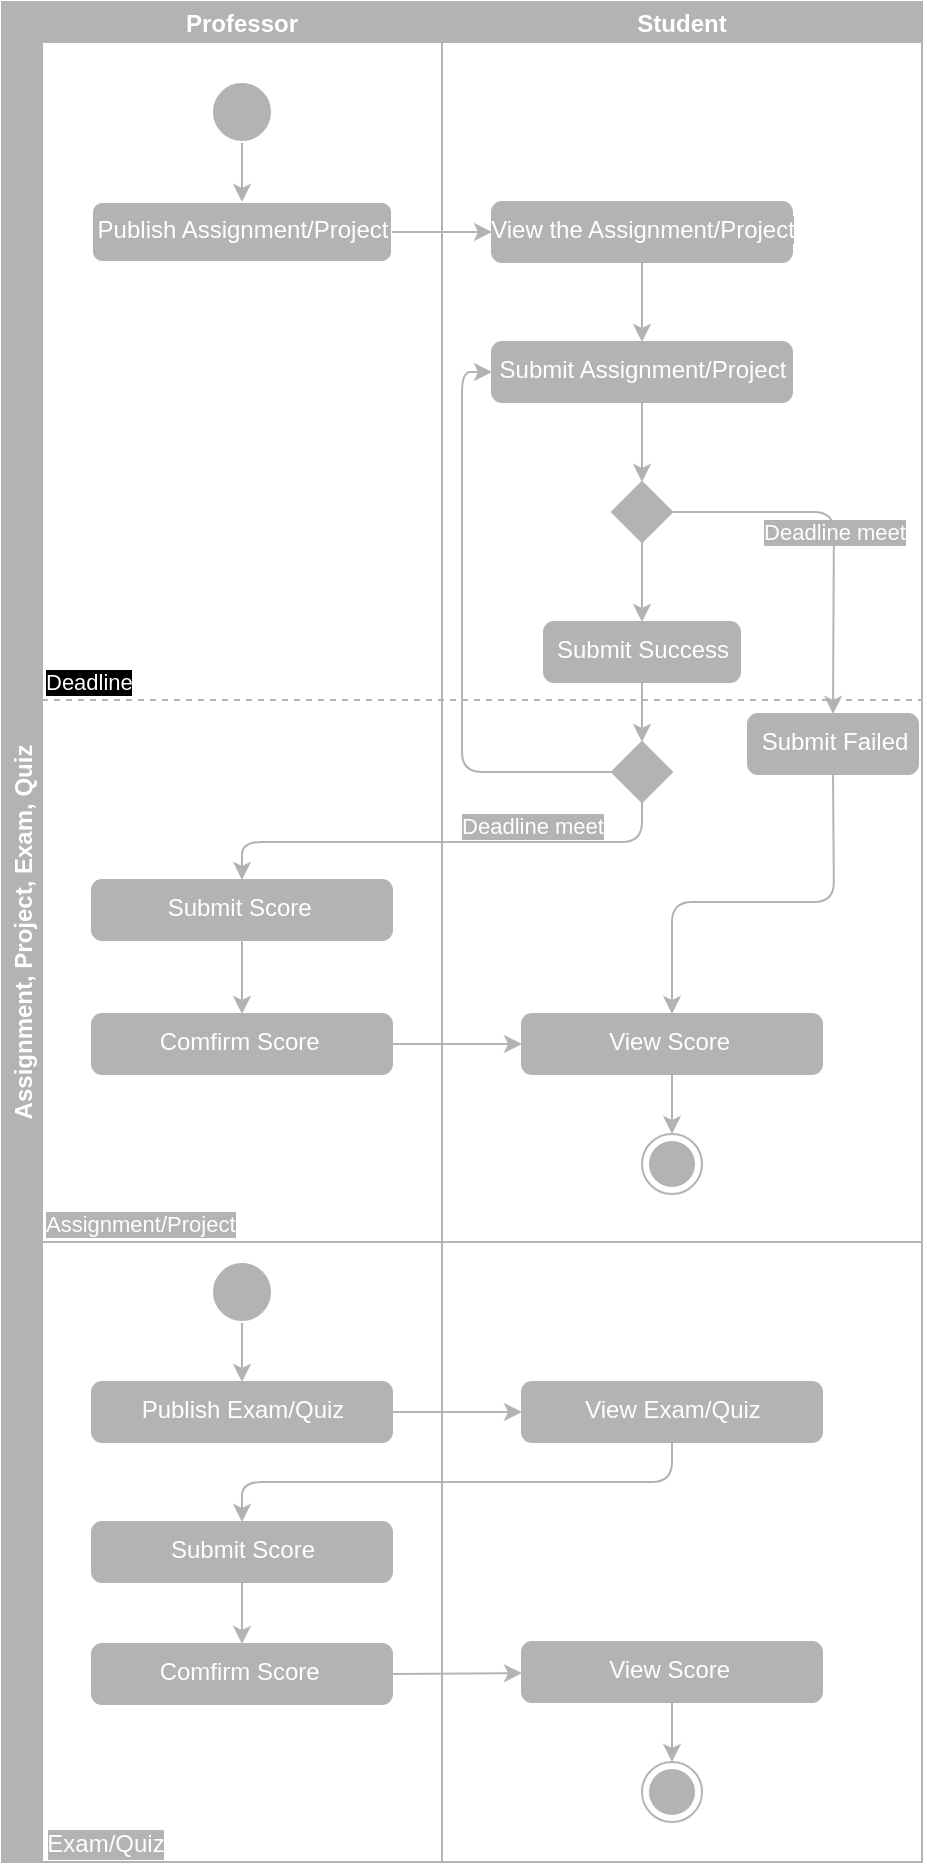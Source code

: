 <mxfile>
    <diagram id="uXBSg-rn626j_wvw7TtW" name="Page-1">
        <mxGraphModel dx="745" dy="611" grid="1" gridSize="10" guides="1" tooltips="1" connect="1" arrows="1" fold="1" page="1" pageScale="1" pageWidth="827" pageHeight="1169" math="0" shadow="0">
            <root>
                <mxCell id="0"/>
                <mxCell id="1" parent="0"/>
                <mxCell id="2" value="Assignment, Project, Exam, Quiz" style="swimlane;childLayout=stackLayout;resizeParent=1;resizeParentMax=0;startSize=20;horizontal=0;horizontalStack=1;fillColor=#B3B3B3;strokeColor=#B3B3B3;fontColor=#FFFFFF;" parent="1" vertex="1">
                    <mxGeometry x="20" y="50" width="460" height="930" as="geometry"/>
                </mxCell>
                <mxCell id="3" value="Professor" style="swimlane;startSize=20;fillColor=#B3B3B3;strokeColor=#B3B3B3;fontColor=#FFFFFF;" parent="2" vertex="1">
                    <mxGeometry x="20" width="200" height="930" as="geometry"/>
                </mxCell>
                <mxCell id="8" style="edgeStyle=none;html=1;exitX=0.5;exitY=1;exitDx=0;exitDy=0;entryX=0.5;entryY=0;entryDx=0;entryDy=0;fontColor=#FFFFFF;strokeColor=#B3B3B3;labelBackgroundColor=#B3B3B3;" parent="3" source="6" target="7" edge="1">
                    <mxGeometry relative="1" as="geometry"/>
                </mxCell>
                <mxCell id="6" value="" style="ellipse;fillColor=#B3B3B3;fontColor=#FFFFFF;strokeColor=#FFFFFF;labelBackgroundColor=#B3B3B3;" parent="3" vertex="1">
                    <mxGeometry x="85" y="40" width="30" height="30" as="geometry"/>
                </mxCell>
                <mxCell id="7" value="Publish Assignment/Project" style="html=1;align=center;verticalAlign=top;rounded=1;absoluteArcSize=1;arcSize=10;dashed=0;fillColor=#B3B3B3;fontColor=#FFFFFF;strokeColor=#FFFFFF;labelBackgroundColor=#B3B3B3;" parent="3" vertex="1">
                    <mxGeometry x="25" y="100" width="150" height="30" as="geometry"/>
                </mxCell>
                <mxCell id="22" style="edgeStyle=none;html=1;exitX=0.5;exitY=1;exitDx=0;exitDy=0;entryX=0.5;entryY=0;entryDx=0;entryDy=0;fontColor=#FFFFFF;strokeColor=#B3B3B3;" parent="3" source="17" target="21" edge="1">
                    <mxGeometry relative="1" as="geometry"/>
                </mxCell>
                <mxCell id="17" value="Submit Score&amp;nbsp;" style="html=1;align=center;verticalAlign=top;rounded=1;absoluteArcSize=1;arcSize=10;dashed=0;fillColor=#B3B3B3;fontColor=#FFFFFF;strokeColor=#B3B3B3;labelBackgroundColor=#B3B3B3;" parent="3" vertex="1">
                    <mxGeometry x="25" y="439" width="150" height="30" as="geometry"/>
                </mxCell>
                <mxCell id="21" value="Comfirm Score&amp;nbsp;" style="html=1;align=center;verticalAlign=top;rounded=1;absoluteArcSize=1;arcSize=10;dashed=0;fillColor=#B3B3B3;strokeColor=#B3B3B3;fontColor=#FFFFFF;" parent="3" vertex="1">
                    <mxGeometry x="25" y="506" width="150" height="30" as="geometry"/>
                </mxCell>
                <mxCell id="45" value="Assignment/Project" style="html=1;verticalAlign=bottom;labelBackgroundColor=#B3B3B3;endArrow=none;endFill=0;endSize=6;align=left;fontColor=#FFFFFF;strokeColor=#B3B3B3;" parent="3" edge="1">
                    <mxGeometry x="-1" relative="1" as="geometry">
                        <mxPoint y="620" as="sourcePoint"/>
                        <mxPoint x="440" y="620" as="targetPoint"/>
                    </mxGeometry>
                </mxCell>
                <mxCell id="52" style="edgeStyle=none;html=1;exitX=0.5;exitY=1;exitDx=0;exitDy=0;entryX=0.5;entryY=0;entryDx=0;entryDy=0;strokeColor=#B3B3B3;fontColor=#FFFFFF;" parent="3" source="48" target="51" edge="1">
                    <mxGeometry relative="1" as="geometry"/>
                </mxCell>
                <mxCell id="48" value="" style="ellipse;strokeColor=#FFFFFF;fillColor=#B3B3B3;fontColor=#FFFFFF;" parent="3" vertex="1">
                    <mxGeometry x="85" y="630" width="30" height="30" as="geometry"/>
                </mxCell>
                <mxCell id="51" value="Publish Exam/Quiz" style="html=1;align=center;verticalAlign=top;rounded=1;absoluteArcSize=1;arcSize=10;dashed=0;fillColor=#B3B3B3;strokeColor=#B3B3B3;fontColor=#FFFFFF;" parent="3" vertex="1">
                    <mxGeometry x="25" y="690" width="150" height="30" as="geometry"/>
                </mxCell>
                <mxCell id="58" style="edgeStyle=none;html=1;exitX=0.5;exitY=1;exitDx=0;exitDy=0;entryX=0.5;entryY=0;entryDx=0;entryDy=0;strokeColor=#B3B3B3;fontColor=#FFFFFF;" parent="3" source="55" target="57" edge="1">
                    <mxGeometry relative="1" as="geometry"/>
                </mxCell>
                <mxCell id="55" value="Submit Score" style="html=1;align=center;verticalAlign=top;rounded=1;absoluteArcSize=1;arcSize=10;dashed=0;fillColor=#B3B3B3;strokeColor=#B3B3B3;fontColor=#FFFFFF;" parent="3" vertex="1">
                    <mxGeometry x="25" y="760" width="150" height="30" as="geometry"/>
                </mxCell>
                <mxCell id="57" value="Comfirm Score&amp;nbsp;" style="html=1;align=center;verticalAlign=top;rounded=1;absoluteArcSize=1;arcSize=10;dashed=0;fillColor=#B3B3B3;strokeColor=#B3B3B3;fontColor=#FFFFFF;" parent="3" vertex="1">
                    <mxGeometry x="25" y="821" width="150" height="30" as="geometry"/>
                </mxCell>
                <mxCell id="63" value="Exam/Quiz" style="text;html=1;strokeColor=none;fillColor=none;align=center;verticalAlign=middle;whiteSpace=wrap;rounded=0;labelBackgroundColor=#B3B3B3;fontColor=#FFFFFF;" parent="3" vertex="1">
                    <mxGeometry x="2" y="906" width="60" height="30" as="geometry"/>
                </mxCell>
                <mxCell id="10" style="edgeStyle=none;html=1;exitX=1;exitY=0.5;exitDx=0;exitDy=0;entryX=0;entryY=0.5;entryDx=0;entryDy=0;fontColor=#FFFFFF;strokeColor=#B3B3B3;labelBackgroundColor=#B3B3B3;" parent="2" source="7" target="9" edge="1">
                    <mxGeometry relative="1" as="geometry"/>
                </mxCell>
                <mxCell id="26" style="edgeStyle=none;html=1;exitX=1;exitY=0.5;exitDx=0;exitDy=0;entryX=0;entryY=0.5;entryDx=0;entryDy=0;fontColor=#FFFFFF;strokeColor=#B3B3B3;" parent="2" source="21" target="25" edge="1">
                    <mxGeometry relative="1" as="geometry"/>
                </mxCell>
                <mxCell id="4" value="Student" style="swimlane;startSize=20;fillColor=#B3B3B3;strokeColor=#B3B3B3;fontColor=#FFFFFF;" parent="2" vertex="1">
                    <mxGeometry x="220" width="240" height="930" as="geometry"/>
                </mxCell>
                <mxCell id="12" style="edgeStyle=none;html=1;exitX=0.5;exitY=1;exitDx=0;exitDy=0;entryX=0.5;entryY=0;entryDx=0;entryDy=0;fontColor=#FFFFFF;strokeColor=#B3B3B3;labelBackgroundColor=#B3B3B3;" parent="4" source="9" target="11" edge="1">
                    <mxGeometry relative="1" as="geometry"/>
                </mxCell>
                <mxCell id="9" value="View the Assignment/Project" style="html=1;align=center;verticalAlign=top;rounded=1;absoluteArcSize=1;arcSize=10;dashed=0;fillColor=#B3B3B3;fontColor=#FFFFFF;strokeColor=#B3B3B3;labelBackgroundColor=#B3B3B3;" parent="4" vertex="1">
                    <mxGeometry x="25" y="100" width="150" height="30" as="geometry"/>
                </mxCell>
                <mxCell id="30" style="edgeStyle=none;html=1;exitX=0.5;exitY=1;exitDx=0;exitDy=0;entryX=0.5;entryY=0;entryDx=0;entryDy=0;fontColor=#FFFFFF;strokeColor=#B3B3B3;labelBackgroundColor=#B3B3B3;" parent="4" source="11" target="13" edge="1">
                    <mxGeometry relative="1" as="geometry"/>
                </mxCell>
                <mxCell id="11" value="Submit Assignment/Project" style="html=1;align=center;verticalAlign=top;rounded=1;absoluteArcSize=1;arcSize=10;dashed=0;fillColor=#B3B3B3;fontColor=#FFFFFF;strokeColor=#B3B3B3;labelBackgroundColor=#B3B3B3;" parent="4" vertex="1">
                    <mxGeometry x="25" y="170" width="150" height="30" as="geometry"/>
                </mxCell>
                <mxCell id="15" value="Deadline meet" style="edgeStyle=none;html=1;exitX=1;exitY=0.5;exitDx=0;exitDy=0;entryX=0.5;entryY=0;entryDx=0;entryDy=0;fontColor=#FFFFFF;fillColor=none;labelBackgroundColor=#B3B3B3;strokeColor=#B3B3B3;" parent="4" source="13" target="14" edge="1">
                    <mxGeometry relative="1" as="geometry">
                        <Array as="points">
                            <mxPoint x="196" y="255"/>
                        </Array>
                    </mxGeometry>
                </mxCell>
                <mxCell id="31" style="edgeStyle=none;html=1;exitX=0.5;exitY=1;exitDx=0;exitDy=0;entryX=0.5;entryY=0;entryDx=0;entryDy=0;fontColor=#FFFFFF;strokeColor=#B3B3B3;labelBackgroundColor=#B3B3B3;" parent="4" source="13" target="18" edge="1">
                    <mxGeometry relative="1" as="geometry"/>
                </mxCell>
                <mxCell id="13" value="" style="rhombus;fillColor=#B3B3B3;strokeColor=#B3B3B3;labelBackgroundColor=#B3B3B3;" parent="4" vertex="1">
                    <mxGeometry x="85" y="240" width="30" height="30" as="geometry"/>
                </mxCell>
                <mxCell id="24" style="edgeStyle=none;html=1;exitX=0.5;exitY=1;exitDx=0;exitDy=0;entryX=0.5;entryY=0;entryDx=0;entryDy=0;fontColor=#FFFFFF;strokeColor=#B3B3B3;" parent="4" source="14" target="25" edge="1">
                    <mxGeometry relative="1" as="geometry">
                        <mxPoint x="195.5" y="410" as="targetPoint"/>
                        <Array as="points">
                            <mxPoint x="196" y="450"/>
                            <mxPoint x="115" y="450"/>
                        </Array>
                    </mxGeometry>
                </mxCell>
                <mxCell id="14" value="Submit Failed" style="html=1;align=center;verticalAlign=top;rounded=1;absoluteArcSize=1;arcSize=10;dashed=0;fillColor=#B3B3B3;fontColor=#FFFFFF;strokeColor=#B3B3B3;" parent="4" vertex="1">
                    <mxGeometry x="153" y="356" width="85" height="30" as="geometry"/>
                </mxCell>
                <mxCell id="38" style="edgeStyle=none;html=1;exitX=0.5;exitY=1;exitDx=0;exitDy=0;entryX=0.5;entryY=0;entryDx=0;entryDy=0;fontColor=#FFFFFF;strokeColor=#B3B3B3;labelBackgroundColor=#B3B3B3;" parent="4" source="18" target="37" edge="1">
                    <mxGeometry relative="1" as="geometry"/>
                </mxCell>
                <mxCell id="18" value="Submit Success" style="html=1;align=center;verticalAlign=top;rounded=1;absoluteArcSize=1;arcSize=10;dashed=0;fillColor=#B3B3B3;fontColor=#FFFFFF;strokeColor=#B3B3B3;labelBackgroundColor=#B3B3B3;" parent="4" vertex="1">
                    <mxGeometry x="51" y="310" width="98" height="30" as="geometry"/>
                </mxCell>
                <mxCell id="28" style="edgeStyle=none;html=1;exitX=0.5;exitY=1;exitDx=0;exitDy=0;entryX=0.5;entryY=0;entryDx=0;entryDy=0;fontColor=#FFFFFF;strokeColor=#B3B3B3;" parent="4" source="25" target="27" edge="1">
                    <mxGeometry relative="1" as="geometry"/>
                </mxCell>
                <mxCell id="25" value="View Score&amp;nbsp;" style="html=1;align=center;verticalAlign=top;rounded=1;absoluteArcSize=1;arcSize=10;dashed=0;fillColor=#B3B3B3;fontColor=#FFFFFF;strokeColor=#B3B3B3;" parent="4" vertex="1">
                    <mxGeometry x="40" y="506" width="150" height="30" as="geometry"/>
                </mxCell>
                <mxCell id="27" value="" style="ellipse;html=1;shape=endState;fillColor=#B3B3B3;strokeColor=#B3B3B3;" parent="4" vertex="1">
                    <mxGeometry x="100" y="566" width="30" height="30" as="geometry"/>
                </mxCell>
                <mxCell id="44" style="edgeStyle=none;html=1;exitX=0;exitY=0.5;exitDx=0;exitDy=0;entryX=0;entryY=0.5;entryDx=0;entryDy=0;fontColor=#FFFFFF;strokeColor=#B3B3B3;labelBackgroundColor=#B3B3B3;" parent="4" source="37" target="11" edge="1">
                    <mxGeometry relative="1" as="geometry">
                        <Array as="points">
                            <mxPoint x="10" y="385"/>
                            <mxPoint x="10" y="185"/>
                        </Array>
                    </mxGeometry>
                </mxCell>
                <mxCell id="37" value="" style="rhombus;fillColor=#B3B3B3;strokeColor=#B3B3B3;labelBackgroundColor=#B3B3B3;" parent="4" vertex="1">
                    <mxGeometry x="85" y="370" width="30" height="30" as="geometry"/>
                </mxCell>
                <mxCell id="53" value="View Exam/Quiz" style="html=1;align=center;verticalAlign=top;rounded=1;absoluteArcSize=1;arcSize=10;dashed=0;fillColor=#B3B3B3;strokeColor=#B3B3B3;fontColor=#FFFFFF;" parent="4" vertex="1">
                    <mxGeometry x="40" y="690" width="150" height="30" as="geometry"/>
                </mxCell>
                <mxCell id="62" style="edgeStyle=none;html=1;exitX=0.5;exitY=1;exitDx=0;exitDy=0;entryX=0.5;entryY=0;entryDx=0;entryDy=0;strokeColor=#B3B3B3;fontColor=#FFFFFF;" parent="4" source="59" target="61" edge="1">
                    <mxGeometry relative="1" as="geometry"/>
                </mxCell>
                <mxCell id="59" value="View Score&amp;nbsp;" style="html=1;align=center;verticalAlign=top;rounded=1;absoluteArcSize=1;arcSize=10;dashed=0;fillColor=#B3B3B3;fontColor=#FFFFFF;strokeColor=#B3B3B3;" parent="4" vertex="1">
                    <mxGeometry x="40" y="820" width="150" height="30" as="geometry"/>
                </mxCell>
                <mxCell id="61" value="" style="ellipse;html=1;shape=endState;fillColor=#B3B3B3;strokeColor=#B3B3B3;" parent="4" vertex="1">
                    <mxGeometry x="100" y="880" width="30" height="30" as="geometry"/>
                </mxCell>
                <mxCell id="41" style="edgeStyle=none;html=1;exitX=0.5;exitY=1;exitDx=0;exitDy=0;entryX=0.5;entryY=0;entryDx=0;entryDy=0;fontColor=#FFFFFF;fillColor=none;strokeColor=#B3B3B3;labelBackgroundColor=#B3B3B3;" parent="2" source="37" target="17" edge="1">
                    <mxGeometry relative="1" as="geometry">
                        <Array as="points">
                            <mxPoint x="320" y="420"/>
                            <mxPoint x="120" y="420"/>
                        </Array>
                    </mxGeometry>
                </mxCell>
                <mxCell id="43" value="Deadline meet" style="edgeLabel;html=1;align=center;verticalAlign=bottom;resizable=0;points=[];fontColor=#FFFFFF;labelBackgroundColor=#B3B3B3;" parent="41" vertex="1" connectable="0">
                    <mxGeometry x="-0.369" relative="1" as="geometry">
                        <mxPoint as="offset"/>
                    </mxGeometry>
                </mxCell>
                <mxCell id="54" style="edgeStyle=none;html=1;exitX=1;exitY=0.5;exitDx=0;exitDy=0;entryX=0;entryY=0.5;entryDx=0;entryDy=0;strokeColor=#B3B3B3;fontColor=#FFFFFF;" parent="2" source="51" target="53" edge="1">
                    <mxGeometry relative="1" as="geometry"/>
                </mxCell>
                <mxCell id="56" style="edgeStyle=none;html=1;exitX=0.5;exitY=1;exitDx=0;exitDy=0;entryX=0.5;entryY=0;entryDx=0;entryDy=0;strokeColor=#B3B3B3;fontColor=#FFFFFF;" parent="2" source="53" target="55" edge="1">
                    <mxGeometry relative="1" as="geometry">
                        <Array as="points">
                            <mxPoint x="335" y="740"/>
                            <mxPoint x="120" y="740"/>
                        </Array>
                    </mxGeometry>
                </mxCell>
                <mxCell id="60" style="edgeStyle=none;html=1;exitX=1;exitY=0.5;exitDx=0;exitDy=0;strokeColor=#B3B3B3;fontColor=#FFFFFF;" parent="2" source="57" target="59" edge="1">
                    <mxGeometry relative="1" as="geometry"/>
                </mxCell>
                <mxCell id="32" value="Deadline" style="html=1;verticalAlign=bottom;labelBackgroundColor=#000000;endArrow=none;endFill=0;endSize=6;align=left;fontColor=#FFFFFF;dashed=1;strokeColor=#B3B3B3;" parent="1" edge="1">
                    <mxGeometry x="-1" relative="1" as="geometry">
                        <mxPoint x="40" y="399" as="sourcePoint"/>
                        <mxPoint x="480" y="399" as="targetPoint"/>
                    </mxGeometry>
                </mxCell>
            </root>
        </mxGraphModel>
    </diagram>
</mxfile>